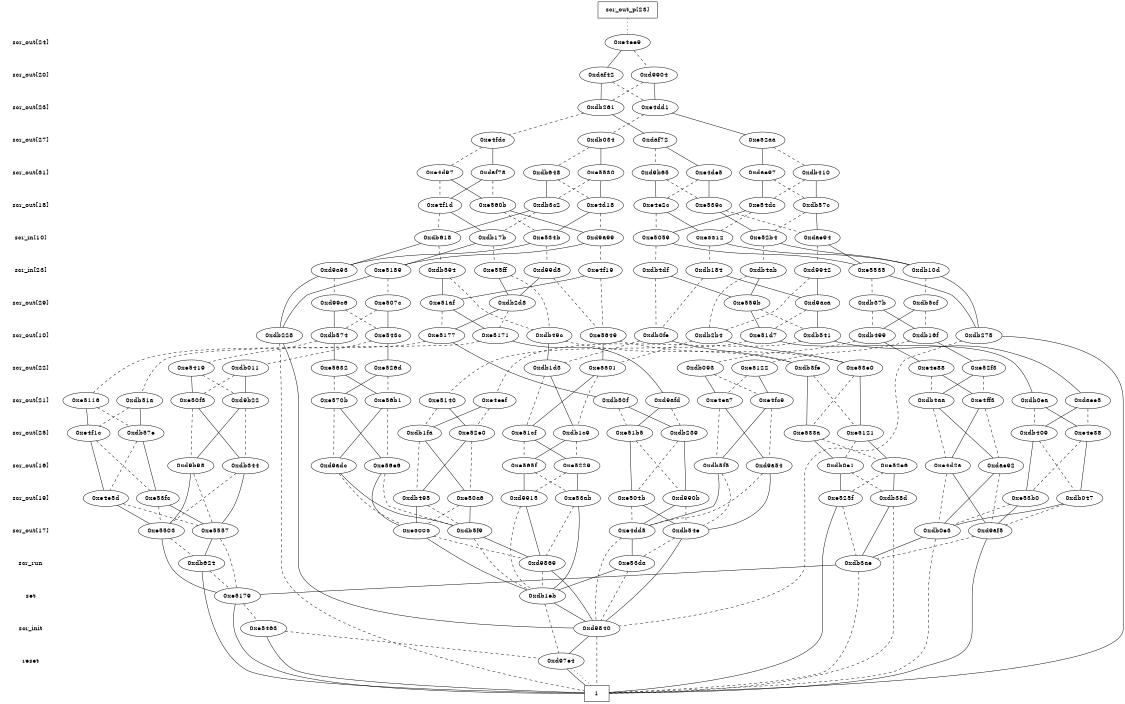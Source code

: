 digraph "DD" {
size = "7.5,10"
center = true;
edge [dir = none];
{ node [shape = plaintext];
  edge [style = invis];
  "CONST NODES" [style = invis];
" scr_out[24] " -> " scr_out[20] " -> " scr_out[23] " -> " scr_out[27] " -> " scr_out[31] " -> " scr_out[18] " -> " scr_in[10] " -> " scr_in[23] " -> " scr_out[29] " -> " scr_out[10] " -> " scr_out[22] " -> " scr_out[21] " -> " scr_out[25] " -> " scr_out[16] " -> " scr_out[19] " -> " scr_out[17] " -> " scr_run " -> " set " -> " scr_init " -> " reset " -> "CONST NODES"; 
}
{ rank = same; node [shape = box]; edge [style = invis];
"  scr_out_p[23]  "; }
{ rank = same; " scr_out[24] ";
"0xe4ee9";
}
{ rank = same; " scr_out[20] ";
"0xd9904";
"0xdaf42";
}
{ rank = same; " scr_out[23] ";
"0xe4dd1";
"0xdb261";
}
{ rank = same; " scr_out[27] ";
"0xe52aa";
"0xe4fdc";
"0xdaf72";
"0xdb034";
}
{ rank = same; " scr_out[31] ";
"0xe4de5";
"0xe5530";
"0xdaf78";
"0xdb410";
"0xd9b65";
"0xdae97";
"0xe4d97";
"0xdb648";
}
{ rank = same; " scr_out[18] ";
"0xe4f1d";
"0xe4e2c";
"0xe4d18";
"0xdb3c2";
"0xdb57c";
"0xe54dc";
"0xe560b";
"0xe539c";
}
{ rank = same; " scr_in[10] ";
"0xe5059";
"0xdb618";
"0xe534b";
"0xe52b4";
"0xe5312";
"0xdae94";
"0xd9a99";
"0xdb17b";
}
{ rank = same; " scr_in[23] ";
"0xd9a93";
"0xe55ff";
"0xdb594";
"0xd99d8";
"0xe5535";
"0xe4f19";
"0xe5189";
"0xdb4ab";
"0xdb4df";
"0xd9942";
"0xdb184";
"0xdb10d";
}
{ rank = same; " scr_out[29] ";
"0xdb37b";
"0xe559b";
"0xe507c";
"0xe51af";
"0xdb5cf";
"0xd9aca";
"0xdb2d8";
"0xd99c6";
}
{ rank = same; " scr_out[10] ";
"0xdb16f";
"0xdb541";
"0xe5177";
"0xe5649";
"0xdb574";
"0xdb49c";
"0xe543c";
"0xdb228";
"0xdb0fe";
"0xdb278";
"0xdb499";
"0xdb2b4";
"0xe5171";
"0xe51d7";
}
{ rank = same; " scr_out[22] ";
"0xe4e88";
"0xdb011";
"0xdb093";
"0xdb3fe";
"0xe53e0";
"0xe5122";
"0xe5632";
"0xdb1d3";
"0xe5419";
"0xe52f3";
"0xe526d";
"0xe5501";
}
{ rank = same; " scr_out[21] ";
"0xd9afd";
"0xe4fc9";
"0xe4ea7";
"0xdb50f";
"0xdb51a";
"0xe570b";
"0xdb4aa";
"0xdb0ea";
"0xe4ff3";
"0xe5140";
"0xe50f3";
"0xdaee5";
"0xe4eef";
"0xe56b1";
"0xd9b22";
"0xe5116";
}
{ rank = same; " scr_out[25] ";
"0xe51b5";
"0xdb409";
"0xdb1fa";
"0xdb1c9";
"0xe4e38";
"0xe51cf";
"0xdb239";
"0xe4f1c";
"0xe5121";
"0xe52e0";
"0xe533a";
"0xdb57e";
}
{ rank = same; " scr_out[16] ";
"0xe565f";
"0xe5229";
"0xdb0e1";
"0xd9a54";
"0xe52e6";
"0xdb344";
"0xdb5f5";
"0xd9adc";
"0xdae92";
"0xd9b98";
"0xe4d2a";
"0xe56e6";
}
{ rank = same; " scr_out[19] ";
"0xe525f";
"0xd9915";
"0xdb38d";
"0xe504b";
"0xe53fc";
"0xd990b";
"0xe50a6";
"0xe53ab";
"0xdb047";
"0xe4e5d";
"0xe53b0";
"0xdb495";
}
{ rank = same; " scr_out[17] ";
"0xe5503";
"0xd9af5";
"0xe4dd5";
"0xdb5f9";
"0xdb0e3";
"0xe5005";
"0xdb54e";
"0xe5557";
}
{ rank = same; " scr_run ";
"0xe53da";
"0xdb3ae";
"0xd9869";
"0xdb624";
}
{ rank = same; " set ";
"0xe5179";
"0xdb1eb";
}
{ rank = same; " scr_init ";
"0xe5463";
"0xd9840";
}
{ rank = same; " reset ";
"0xd97e4";
}
{ rank = same; "CONST NODES";
{ node [shape = box]; "0xd979d";
}
}
"  scr_out_p[23]  " -> "0xe4ee9" [style = dotted];
"0xe4ee9" -> "0xdaf42";
"0xe4ee9" -> "0xd9904" [style = dashed];
"0xd9904" -> "0xe4dd1";
"0xd9904" -> "0xdb261" [style = dashed];
"0xdaf42" -> "0xdb261";
"0xdaf42" -> "0xe4dd1" [style = dashed];
"0xe4dd1" -> "0xe52aa";
"0xe4dd1" -> "0xdb034" [style = dashed];
"0xdb261" -> "0xdaf72";
"0xdb261" -> "0xe4fdc" [style = dashed];
"0xe52aa" -> "0xdae97";
"0xe52aa" -> "0xdb410" [style = dashed];
"0xe4fdc" -> "0xdaf78";
"0xe4fdc" -> "0xe4d97" [style = dashed];
"0xdaf72" -> "0xe4de5";
"0xdaf72" -> "0xd9b65" [style = dashed];
"0xdb034" -> "0xe5530";
"0xdb034" -> "0xdb648" [style = dashed];
"0xe4de5" -> "0xe539c";
"0xe4de5" -> "0xe4e2c" [style = dashed];
"0xe5530" -> "0xe4d18";
"0xe5530" -> "0xdb3c2" [style = dashed];
"0xdaf78" -> "0xe4f1d";
"0xdaf78" -> "0xe560b" [style = dashed];
"0xdb410" -> "0xdb57c";
"0xdb410" -> "0xe54dc" [style = dashed];
"0xd9b65" -> "0xe4e2c";
"0xd9b65" -> "0xe539c" [style = dashed];
"0xdae97" -> "0xe54dc";
"0xdae97" -> "0xdb57c" [style = dashed];
"0xe4d97" -> "0xe560b";
"0xe4d97" -> "0xe4f1d" [style = dashed];
"0xdb648" -> "0xdb3c2";
"0xdb648" -> "0xe4d18" [style = dashed];
"0xe4f1d" -> "0xdb17b";
"0xe4f1d" -> "0xdb618" [style = dashed];
"0xe4e2c" -> "0xe5312";
"0xe4e2c" -> "0xe5059" [style = dashed];
"0xe4d18" -> "0xe534b";
"0xe4d18" -> "0xd9a99" [style = dashed];
"0xdb3c2" -> "0xdb618";
"0xdb3c2" -> "0xdb17b" [style = dashed];
"0xdb57c" -> "0xdae94";
"0xdb57c" -> "0xe52b4" [style = dashed];
"0xe54dc" -> "0xe5059";
"0xe54dc" -> "0xe5312" [style = dashed];
"0xe560b" -> "0xd9a99";
"0xe560b" -> "0xe534b" [style = dashed];
"0xe539c" -> "0xe52b4";
"0xe539c" -> "0xdae94" [style = dashed];
"0xe5059" -> "0xe5535";
"0xe5059" -> "0xdb4df" [style = dashed];
"0xdb618" -> "0xd9a93";
"0xdb618" -> "0xdb594" [style = dashed];
"0xe534b" -> "0xd9a93";
"0xe534b" -> "0xd99d8" [style = dashed];
"0xe52b4" -> "0xdb10d";
"0xe52b4" -> "0xdb4ab" [style = dashed];
"0xe5312" -> "0xdb10d";
"0xe5312" -> "0xdb184" [style = dashed];
"0xdae94" -> "0xe5535";
"0xdae94" -> "0xd9942" [style = dashed];
"0xd9a99" -> "0xe5189";
"0xd9a99" -> "0xe4f19" [style = dashed];
"0xdb17b" -> "0xe5189";
"0xdb17b" -> "0xe55ff" [style = dashed];
"0xd9a93" -> "0xdb228";
"0xd9a93" -> "0xd99c6" [style = dashed];
"0xe55ff" -> "0xdb2d8";
"0xe55ff" -> "0xdb49c" [style = dashed];
"0xdb594" -> "0xe51af";
"0xdb594" -> "0xdb49c" [style = dashed];
"0xd99d8" -> "0xdb2d8";
"0xd99d8" -> "0xe5649" [style = dashed];
"0xe5535" -> "0xdb278";
"0xe5535" -> "0xdb37b" [style = dashed];
"0xe4f19" -> "0xe51af";
"0xe4f19" -> "0xe5649" [style = dashed];
"0xe5189" -> "0xdb228";
"0xe5189" -> "0xe507c" [style = dashed];
"0xdb4ab" -> "0xe559b";
"0xdb4ab" -> "0xdb2b4" [style = dashed];
"0xdb4df" -> "0xe559b";
"0xdb4df" -> "0xdb0fe" [style = dashed];
"0xd9942" -> "0xd9aca";
"0xd9942" -> "0xdb2b4" [style = dashed];
"0xdb184" -> "0xd9aca";
"0xdb184" -> "0xdb0fe" [style = dashed];
"0xdb10d" -> "0xdb278";
"0xdb10d" -> "0xdb5cf" [style = dashed];
"0xdb37b" -> "0xdb16f";
"0xdb37b" -> "0xdb499" [style = dashed];
"0xe559b" -> "0xe51d7";
"0xe559b" -> "0xdb541" [style = dashed];
"0xe507c" -> "0xe543c";
"0xe507c" -> "0xdb574" [style = dashed];
"0xe51af" -> "0xe5171";
"0xe51af" -> "0xe5177" [style = dashed];
"0xdb5cf" -> "0xdb499";
"0xdb5cf" -> "0xdb16f" [style = dashed];
"0xd9aca" -> "0xdb541";
"0xd9aca" -> "0xe51d7" [style = dashed];
"0xdb2d8" -> "0xe5177";
"0xdb2d8" -> "0xe5171" [style = dashed];
"0xd99c6" -> "0xdb574";
"0xd99c6" -> "0xe543c" [style = dashed];
"0xdb16f" -> "0xe52f3";
"0xdb16f" -> "0xe5122" [style = dashed];
"0xdb541" -> "0xdaee5";
"0xdb541" -> "0xe4eef" [style = dashed];
"0xe5177" -> "0xdb50f";
"0xe5177" -> "0xe5116" [style = dashed];
"0xe5649" -> "0xe5501";
"0xe5649" -> "0xe53e0" [style = dashed];
"0xdb574" -> "0xe5632";
"0xdb574" -> "0xe5419" [style = dashed];
"0xdb49c" -> "0xdb1d3";
"0xdb49c" -> "0xdb3fe" [style = dashed];
"0xe543c" -> "0xe526d";
"0xe543c" -> "0xdb011" [style = dashed];
"0xdb228" -> "0xd9840";
"0xdb228" -> "0xd979d" [style = dashed];
"0xdb0fe" -> "0xdb3fe";
"0xdb0fe" -> "0xdb1d3" [style = dashed];
"0xdb278" -> "0xd979d";
"0xdb278" -> "0xd9840" [style = dashed];
"0xdb499" -> "0xe4e88";
"0xdb499" -> "0xdb093" [style = dashed];
"0xdb2b4" -> "0xe53e0";
"0xdb2b4" -> "0xe5501" [style = dashed];
"0xe5171" -> "0xd9afd";
"0xe5171" -> "0xdb51a" [style = dashed];
"0xe51d7" -> "0xdb0ea";
"0xe51d7" -> "0xe5140" [style = dashed];
"0xe4e88" -> "0xe4ff3";
"0xe4e88" -> "0xdb4aa" [style = dashed];
"0xdb011" -> "0xd9b22";
"0xdb011" -> "0xe50f3" [style = dashed];
"0xdb093" -> "0xe4ea7";
"0xdb093" -> "0xe4fc9" [style = dashed];
"0xdb3fe" -> "0xe533a";
"0xdb3fe" -> "0xe5121" [style = dashed];
"0xe53e0" -> "0xe5121";
"0xe53e0" -> "0xe533a" [style = dashed];
"0xe5122" -> "0xe4fc9";
"0xe5122" -> "0xe4ea7" [style = dashed];
"0xe5632" -> "0xe56b1";
"0xe5632" -> "0xe570b" [style = dashed];
"0xdb1d3" -> "0xdb1c9";
"0xdb1d3" -> "0xe51cf" [style = dashed];
"0xe5419" -> "0xe50f3";
"0xe5419" -> "0xd9b22" [style = dashed];
"0xe52f3" -> "0xdb4aa";
"0xe52f3" -> "0xe4ff3" [style = dashed];
"0xe526d" -> "0xe570b";
"0xe526d" -> "0xe56b1" [style = dashed];
"0xe5501" -> "0xe51cf";
"0xe5501" -> "0xdb1c9" [style = dashed];
"0xd9afd" -> "0xe51b5";
"0xd9afd" -> "0xdb239" [style = dashed];
"0xe4fc9" -> "0xdb5f5";
"0xe4fc9" -> "0xd9a54" [style = dashed];
"0xe4ea7" -> "0xd9a54";
"0xe4ea7" -> "0xdb5f5" [style = dashed];
"0xdb50f" -> "0xdb239";
"0xdb50f" -> "0xe51b5" [style = dashed];
"0xdb51a" -> "0xdb57e";
"0xdb51a" -> "0xe4f1c" [style = dashed];
"0xe570b" -> "0xe56e6";
"0xe570b" -> "0xd9adc" [style = dashed];
"0xdb4aa" -> "0xdae92";
"0xdb4aa" -> "0xe4d2a" [style = dashed];
"0xdb0ea" -> "0xe4e38";
"0xdb0ea" -> "0xdb409" [style = dashed];
"0xe4ff3" -> "0xe4d2a";
"0xe4ff3" -> "0xdae92" [style = dashed];
"0xe5140" -> "0xe52e0";
"0xe5140" -> "0xdb1fa" [style = dashed];
"0xe50f3" -> "0xdb344";
"0xe50f3" -> "0xd9b98" [style = dashed];
"0xdaee5" -> "0xdb409";
"0xdaee5" -> "0xe4e38" [style = dashed];
"0xe4eef" -> "0xdb1fa";
"0xe4eef" -> "0xe52e0" [style = dashed];
"0xe56b1" -> "0xd9adc";
"0xe56b1" -> "0xe56e6" [style = dashed];
"0xd9b22" -> "0xd9b98";
"0xd9b22" -> "0xdb344" [style = dashed];
"0xe5116" -> "0xe4f1c";
"0xe5116" -> "0xdb57e" [style = dashed];
"0xe51b5" -> "0xe504b";
"0xe51b5" -> "0xd990b" [style = dashed];
"0xdb409" -> "0xe53b0";
"0xdb409" -> "0xdb047" [style = dashed];
"0xdb1fa" -> "0xe50a6";
"0xdb1fa" -> "0xdb495" [style = dashed];
"0xdb1c9" -> "0xe565f";
"0xdb1c9" -> "0xe5229" [style = dashed];
"0xe4e38" -> "0xdb047";
"0xe4e38" -> "0xe53b0" [style = dashed];
"0xe51cf" -> "0xe5229";
"0xe51cf" -> "0xe565f" [style = dashed];
"0xdb239" -> "0xd990b";
"0xdb239" -> "0xe504b" [style = dashed];
"0xe4f1c" -> "0xe4e5d";
"0xe4f1c" -> "0xe53fc" [style = dashed];
"0xe5121" -> "0xe52e6";
"0xe5121" -> "0xdb0e1" [style = dashed];
"0xe52e0" -> "0xdb495";
"0xe52e0" -> "0xe50a6" [style = dashed];
"0xe533a" -> "0xdb0e1";
"0xe533a" -> "0xe52e6" [style = dashed];
"0xdb57e" -> "0xe53fc";
"0xdb57e" -> "0xe4e5d" [style = dashed];
"0xe565f" -> "0xd9915";
"0xe565f" -> "0xe53ab" [style = dashed];
"0xe5229" -> "0xe53ab";
"0xe5229" -> "0xd9915" [style = dashed];
"0xdb0e1" -> "0xe525f";
"0xdb0e1" -> "0xdb38d" [style = dashed];
"0xd9a54" -> "0xdb54e";
"0xd9a54" -> "0xe4dd5" [style = dashed];
"0xe52e6" -> "0xdb38d";
"0xe52e6" -> "0xe525f" [style = dashed];
"0xdb344" -> "0xe5557";
"0xdb344" -> "0xe5503" [style = dashed];
"0xdb5f5" -> "0xe4dd5";
"0xdb5f5" -> "0xdb54e" [style = dashed];
"0xd9adc" -> "0xdb5f9";
"0xd9adc" -> "0xe5005" [style = dashed];
"0xdae92" -> "0xdb0e3";
"0xdae92" -> "0xd9af5" [style = dashed];
"0xd9b98" -> "0xe5503";
"0xd9b98" -> "0xe5557" [style = dashed];
"0xe4d2a" -> "0xd9af5";
"0xe4d2a" -> "0xdb0e3" [style = dashed];
"0xe56e6" -> "0xe5005";
"0xe56e6" -> "0xdb5f9" [style = dashed];
"0xe525f" -> "0xd979d";
"0xe525f" -> "0xdb3ae" [style = dashed];
"0xd9915" -> "0xd9869";
"0xd9915" -> "0xdb1eb" [style = dashed];
"0xdb38d" -> "0xdb3ae";
"0xdb38d" -> "0xd979d" [style = dashed];
"0xe504b" -> "0xdb54e";
"0xe504b" -> "0xe4dd5" [style = dashed];
"0xe53fc" -> "0xe5557";
"0xe53fc" -> "0xe5503" [style = dashed];
"0xd990b" -> "0xe4dd5";
"0xd990b" -> "0xdb54e" [style = dashed];
"0xe50a6" -> "0xdb5f9";
"0xe50a6" -> "0xe5005" [style = dashed];
"0xe53ab" -> "0xdb1eb";
"0xe53ab" -> "0xd9869" [style = dashed];
"0xdb047" -> "0xdb0e3";
"0xdb047" -> "0xd9af5" [style = dashed];
"0xe4e5d" -> "0xe5503";
"0xe4e5d" -> "0xe5557" [style = dashed];
"0xe53b0" -> "0xd9af5";
"0xe53b0" -> "0xdb0e3" [style = dashed];
"0xdb495" -> "0xe5005";
"0xdb495" -> "0xdb5f9" [style = dashed];
"0xe5503" -> "0xe5179";
"0xe5503" -> "0xdb624" [style = dashed];
"0xd9af5" -> "0xd979d";
"0xd9af5" -> "0xdb3ae" [style = dashed];
"0xe4dd5" -> "0xe53da";
"0xe4dd5" -> "0xd9840" [style = dashed];
"0xdb5f9" -> "0xd9869";
"0xdb5f9" -> "0xdb1eb" [style = dashed];
"0xdb0e3" -> "0xdb3ae";
"0xdb0e3" -> "0xd979d" [style = dashed];
"0xe5005" -> "0xdb1eb";
"0xe5005" -> "0xd9869" [style = dashed];
"0xdb54e" -> "0xd9840";
"0xdb54e" -> "0xe53da" [style = dashed];
"0xe5557" -> "0xdb624";
"0xe5557" -> "0xe5179" [style = dashed];
"0xe53da" -> "0xdb1eb";
"0xe53da" -> "0xd9840" [style = dashed];
"0xdb3ae" -> "0xe5179";
"0xdb3ae" -> "0xd979d" [style = dashed];
"0xd9869" -> "0xd9840";
"0xd9869" -> "0xdb1eb" [style = dashed];
"0xdb624" -> "0xd979d";
"0xdb624" -> "0xe5179" [style = dashed];
"0xe5179" -> "0xd979d";
"0xe5179" -> "0xe5463" [style = dashed];
"0xdb1eb" -> "0xd9840";
"0xdb1eb" -> "0xd97e4" [style = dashed];
"0xe5463" -> "0xd979d";
"0xe5463" -> "0xd97e4" [style = dashed];
"0xd9840" -> "0xd97e4";
"0xd9840" -> "0xd979d" [style = dashed];
"0xd97e4" -> "0xd979d";
"0xd97e4" -> "0xd979d" [style = dotted];
"0xd979d" [label = "1"];
}
